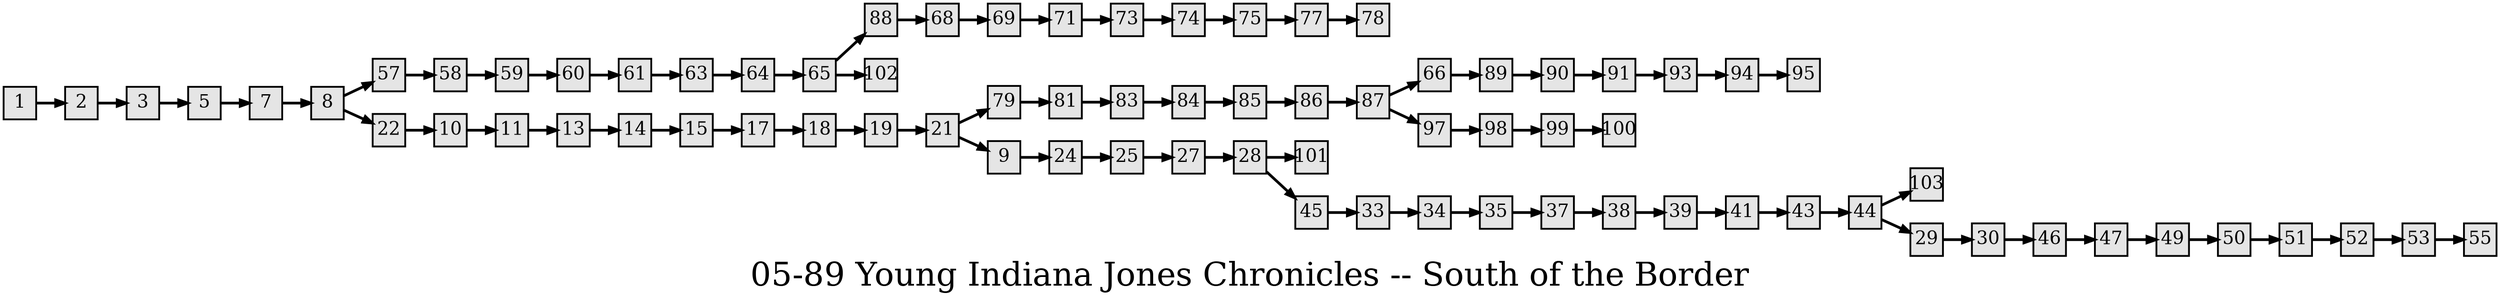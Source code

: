 digraph g{
  graph [ label="05-89 Young Indiana Jones Chronicles -- South of the Border" rankdir=LR, ordering=out, fontsize=36, nodesep="0.35", ranksep="0.45"];
  node  [shape=rect, penwidth=2, fontsize=20, style=filled, fillcolor=grey90, margin="0,0", labelfloat=true, regular=true, fixedsize=true];
  edge  [labelfloat=true, penwidth=3, fontsize=12];

  1 -> 2;
  2 -> 3;
  3 -> 5;
  5 -> 7;
  7 -> 8;
  8 -> 57;
  8 -> 22;
  9 -> 24;
  10 -> 11;
  11 -> 13;
  13 -> 14;
  14 -> 15;
  15 -> 17;
  17 -> 18;
  18 -> 19;
  19 -> 21;
  21 -> 79;
  21 -> 9;
  22 -> 10;
  24 -> 25;
  25 -> 27;
  27 -> 28;
  28 -> 101;
  28 -> 45;
  29 -> 30;
  30 -> 46;
  33 -> 34;
  34 -> 35;
  35 -> 37;
  37 -> 38;
  38 -> 39;
  39 -> 41;
  41 -> 43;
  43 -> 44;
  44 -> 103;
  44 -> 29;
  45 -> 33;
  46 -> 47;
  47 -> 49;
  49 -> 50;
  50 -> 51;
  51 -> 52;
  52 -> 53;
  53 -> 55;
  57 -> 58;
  58 -> 59;
  59 -> 60;
  60 -> 61;
  61 -> 63;
  63 -> 64;
  64 -> 65;
  65 -> 88;
  65 -> 102;
  66 -> 89;
  68 -> 69;
  69 -> 71;
  71 -> 73;
  73 -> 74;
  74 -> 75;
  75 -> 77;
  77 -> 78;
  79 -> 81;
  81 -> 83;
  83 -> 84;
  84 -> 85;
  85 -> 86;
  86 -> 87;
  87 -> 66;
  87 -> 97;
  88 -> 68;
  89 -> 90;
  90 -> 91;
  91 -> 93;
  93 -> 94;
  94 -> 95;
  97 -> 98;
  98 -> 99;
  99 -> 100;
}

